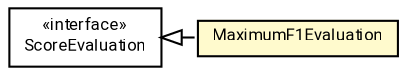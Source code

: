 #!/usr/local/bin/dot
#
# Class diagram 
# Generated by UMLGraph version R5_7_2-60-g0e99a6 (http://www.spinellis.gr/umlgraph/)
#

digraph G {
	graph [fontnames="svg"]
	edge [fontname="Roboto",fontsize=7,labelfontname="Roboto",labelfontsize=7,color="black"];
	node [fontname="Roboto",fontcolor="black",fontsize=8,shape=plaintext,margin=0,width=0,height=0];
	nodesep=0.15;
	ranksep=0.25;
	rankdir=LR;
	// de.lmu.ifi.dbs.elki.evaluation.scores.ScoreEvaluation
	c6845789 [label=<<table title="de.lmu.ifi.dbs.elki.evaluation.scores.ScoreEvaluation" border="0" cellborder="1" cellspacing="0" cellpadding="2" href="ScoreEvaluation.html" target="_parent">
		<tr><td><table border="0" cellspacing="0" cellpadding="1">
		<tr><td align="center" balign="center"> &#171;interface&#187; </td></tr>
		<tr><td align="center" balign="center"> <font face="Roboto">ScoreEvaluation</font> </td></tr>
		</table></td></tr>
		</table>>, URL="ScoreEvaluation.html"];
	// de.lmu.ifi.dbs.elki.evaluation.scores.MaximumF1Evaluation
	c6845803 [label=<<table title="de.lmu.ifi.dbs.elki.evaluation.scores.MaximumF1Evaluation" border="0" cellborder="1" cellspacing="0" cellpadding="2" bgcolor="lemonChiffon" href="MaximumF1Evaluation.html" target="_parent">
		<tr><td><table border="0" cellspacing="0" cellpadding="1">
		<tr><td align="center" balign="center"> <font face="Roboto">MaximumF1Evaluation</font> </td></tr>
		</table></td></tr>
		</table>>, URL="MaximumF1Evaluation.html"];
	// de.lmu.ifi.dbs.elki.evaluation.scores.MaximumF1Evaluation implements de.lmu.ifi.dbs.elki.evaluation.scores.ScoreEvaluation
	c6845789 -> c6845803 [arrowtail=empty,style=dashed,dir=back,weight=9];
}

